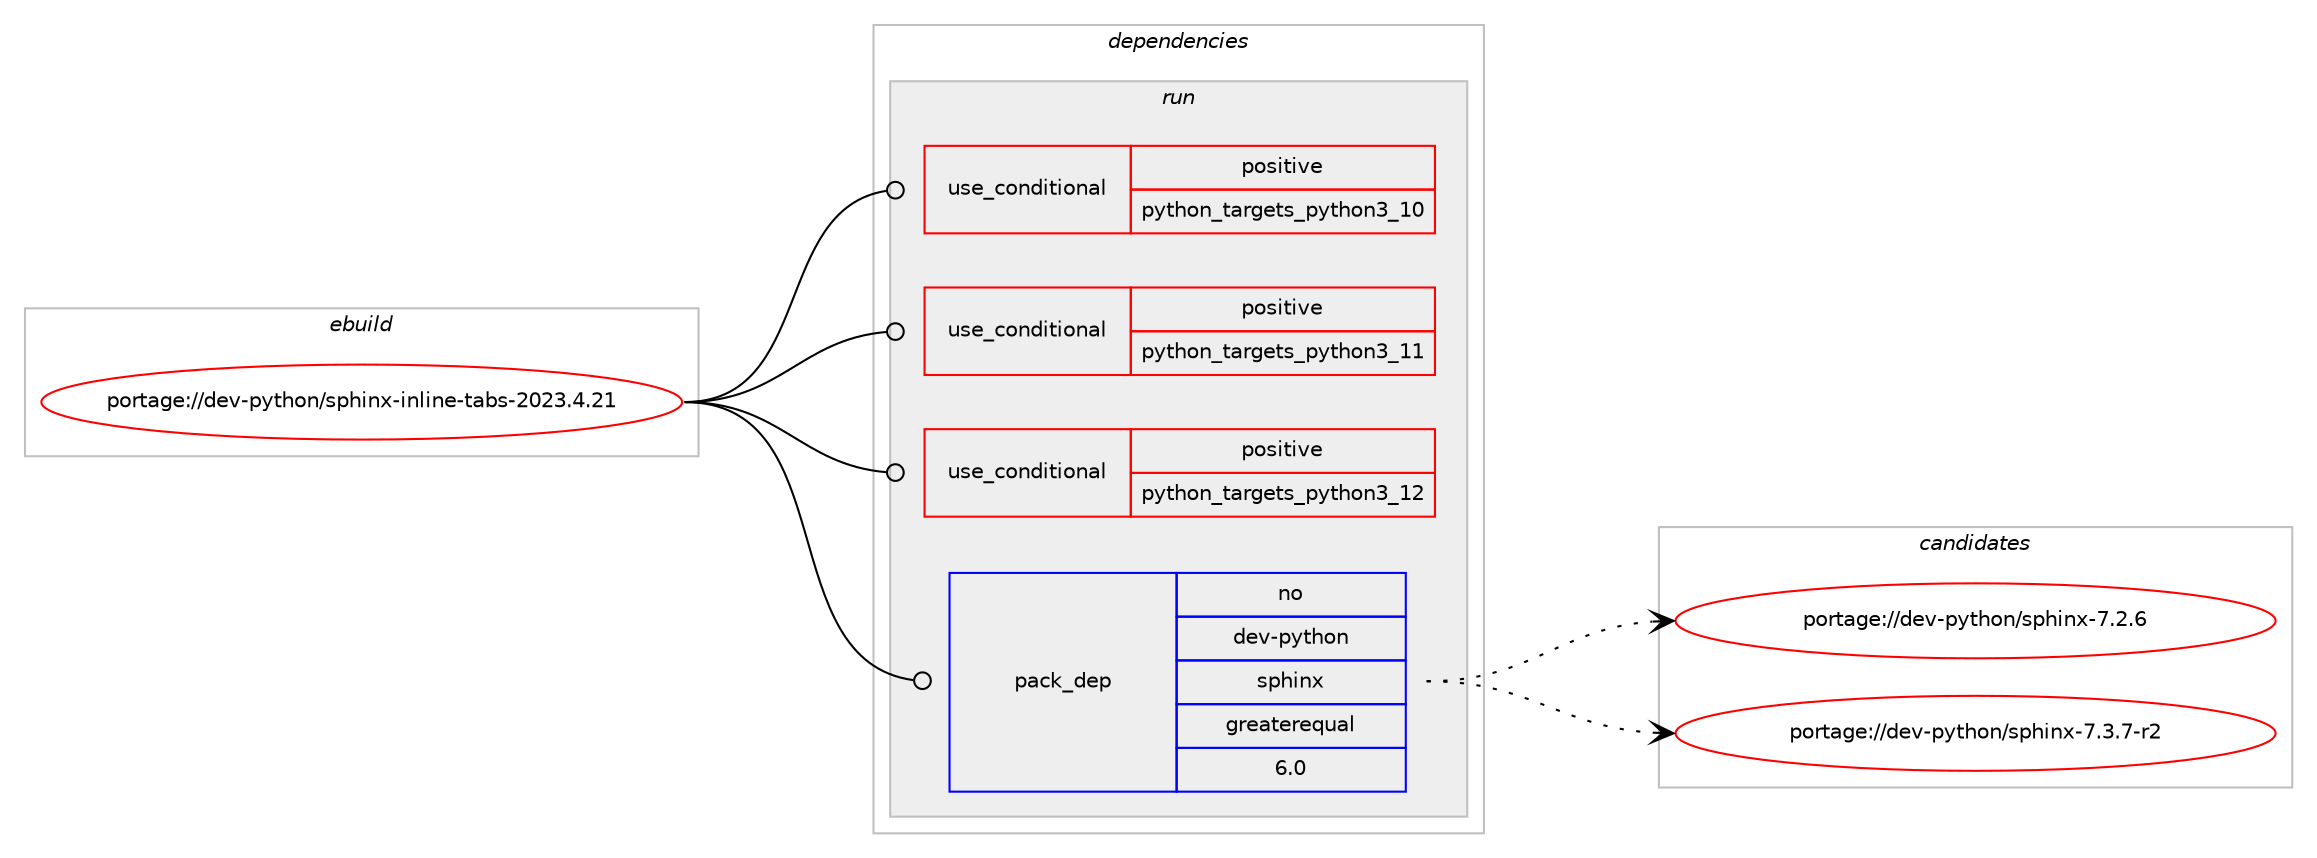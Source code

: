 digraph prolog {

# *************
# Graph options
# *************

newrank=true;
concentrate=true;
compound=true;
graph [rankdir=LR,fontname=Helvetica,fontsize=10,ranksep=1.5];#, ranksep=2.5, nodesep=0.2];
edge  [arrowhead=vee];
node  [fontname=Helvetica,fontsize=10];

# **********
# The ebuild
# **********

subgraph cluster_leftcol {
color=gray;
rank=same;
label=<<i>ebuild</i>>;
id [label="portage://dev-python/sphinx-inline-tabs-2023.4.21", color=red, width=4, href="../dev-python/sphinx-inline-tabs-2023.4.21.svg"];
}

# ****************
# The dependencies
# ****************

subgraph cluster_midcol {
color=gray;
label=<<i>dependencies</i>>;
subgraph cluster_compile {
fillcolor="#eeeeee";
style=filled;
label=<<i>compile</i>>;
}
subgraph cluster_compileandrun {
fillcolor="#eeeeee";
style=filled;
label=<<i>compile and run</i>>;
}
subgraph cluster_run {
fillcolor="#eeeeee";
style=filled;
label=<<i>run</i>>;
subgraph cond38529 {
dependency82324 [label=<<TABLE BORDER="0" CELLBORDER="1" CELLSPACING="0" CELLPADDING="4"><TR><TD ROWSPAN="3" CELLPADDING="10">use_conditional</TD></TR><TR><TD>positive</TD></TR><TR><TD>python_targets_python3_10</TD></TR></TABLE>>, shape=none, color=red];
# *** BEGIN UNKNOWN DEPENDENCY TYPE (TODO) ***
# dependency82324 -> package_dependency(portage://dev-python/sphinx-inline-tabs-2023.4.21,run,no,dev-lang,python,none,[,,],[slot(3.10)],[])
# *** END UNKNOWN DEPENDENCY TYPE (TODO) ***

}
id:e -> dependency82324:w [weight=20,style="solid",arrowhead="odot"];
subgraph cond38530 {
dependency82325 [label=<<TABLE BORDER="0" CELLBORDER="1" CELLSPACING="0" CELLPADDING="4"><TR><TD ROWSPAN="3" CELLPADDING="10">use_conditional</TD></TR><TR><TD>positive</TD></TR><TR><TD>python_targets_python3_11</TD></TR></TABLE>>, shape=none, color=red];
# *** BEGIN UNKNOWN DEPENDENCY TYPE (TODO) ***
# dependency82325 -> package_dependency(portage://dev-python/sphinx-inline-tabs-2023.4.21,run,no,dev-lang,python,none,[,,],[slot(3.11)],[])
# *** END UNKNOWN DEPENDENCY TYPE (TODO) ***

}
id:e -> dependency82325:w [weight=20,style="solid",arrowhead="odot"];
subgraph cond38531 {
dependency82326 [label=<<TABLE BORDER="0" CELLBORDER="1" CELLSPACING="0" CELLPADDING="4"><TR><TD ROWSPAN="3" CELLPADDING="10">use_conditional</TD></TR><TR><TD>positive</TD></TR><TR><TD>python_targets_python3_12</TD></TR></TABLE>>, shape=none, color=red];
# *** BEGIN UNKNOWN DEPENDENCY TYPE (TODO) ***
# dependency82326 -> package_dependency(portage://dev-python/sphinx-inline-tabs-2023.4.21,run,no,dev-lang,python,none,[,,],[slot(3.12)],[])
# *** END UNKNOWN DEPENDENCY TYPE (TODO) ***

}
id:e -> dependency82326:w [weight=20,style="solid",arrowhead="odot"];
subgraph pack42557 {
dependency82327 [label=<<TABLE BORDER="0" CELLBORDER="1" CELLSPACING="0" CELLPADDING="4" WIDTH="220"><TR><TD ROWSPAN="6" CELLPADDING="30">pack_dep</TD></TR><TR><TD WIDTH="110">no</TD></TR><TR><TD>dev-python</TD></TR><TR><TD>sphinx</TD></TR><TR><TD>greaterequal</TD></TR><TR><TD>6.0</TD></TR></TABLE>>, shape=none, color=blue];
}
id:e -> dependency82327:w [weight=20,style="solid",arrowhead="odot"];
}
}

# **************
# The candidates
# **************

subgraph cluster_choices {
rank=same;
color=gray;
label=<<i>candidates</i>>;

subgraph choice42557 {
color=black;
nodesep=1;
choice1001011184511212111610411111047115112104105110120455546504654 [label="portage://dev-python/sphinx-7.2.6", color=red, width=4,href="../dev-python/sphinx-7.2.6.svg"];
choice10010111845112121116104111110471151121041051101204555465146554511450 [label="portage://dev-python/sphinx-7.3.7-r2", color=red, width=4,href="../dev-python/sphinx-7.3.7-r2.svg"];
dependency82327:e -> choice1001011184511212111610411111047115112104105110120455546504654:w [style=dotted,weight="100"];
dependency82327:e -> choice10010111845112121116104111110471151121041051101204555465146554511450:w [style=dotted,weight="100"];
}
}

}
